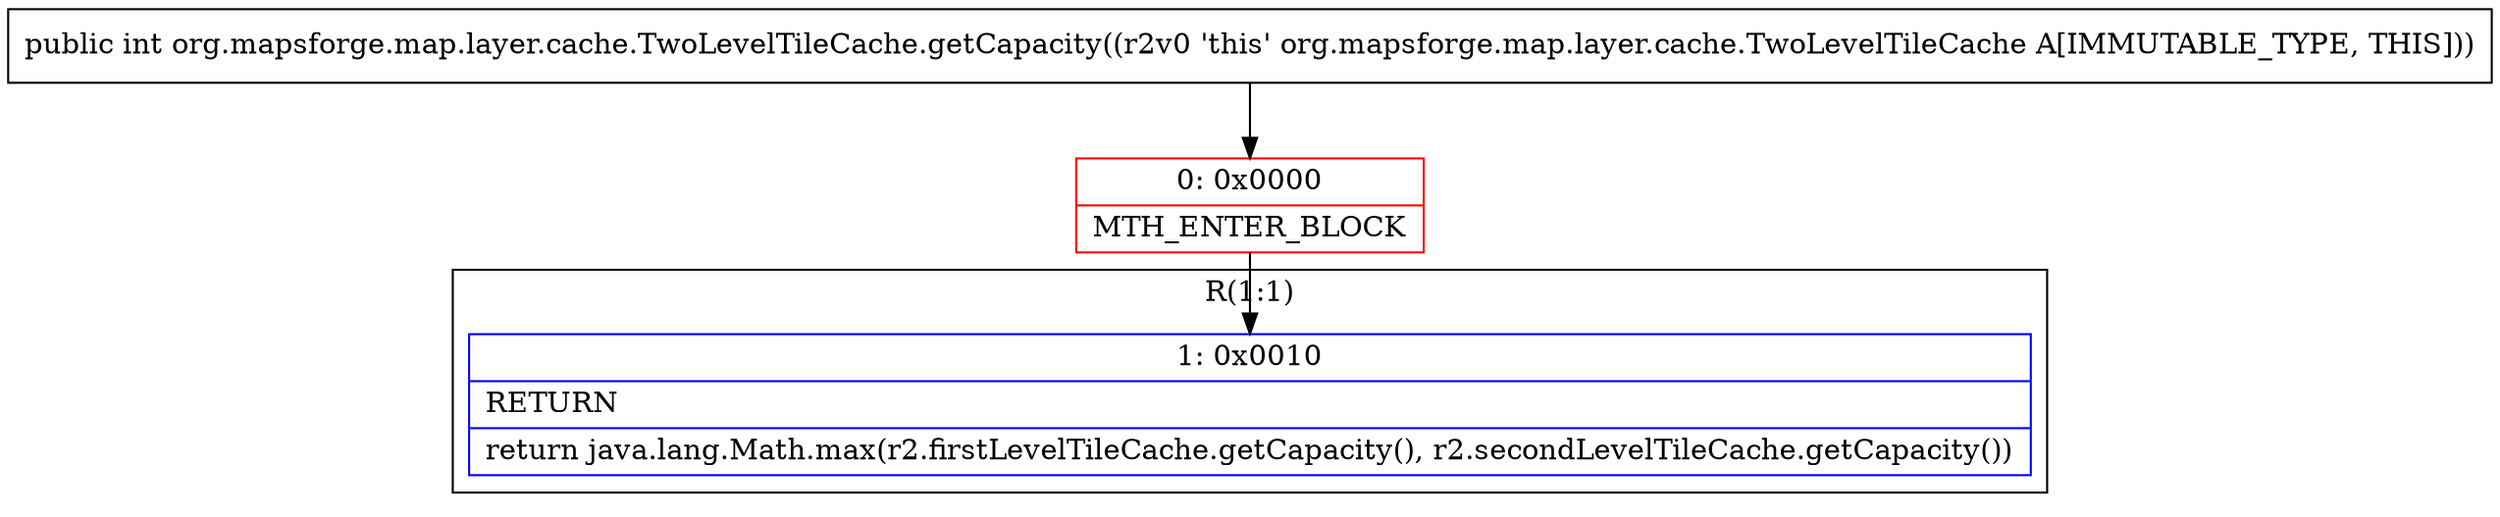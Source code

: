 digraph "CFG fororg.mapsforge.map.layer.cache.TwoLevelTileCache.getCapacity()I" {
subgraph cluster_Region_1506961432 {
label = "R(1:1)";
node [shape=record,color=blue];
Node_1 [shape=record,label="{1\:\ 0x0010|RETURN\l|return java.lang.Math.max(r2.firstLevelTileCache.getCapacity(), r2.secondLevelTileCache.getCapacity())\l}"];
}
Node_0 [shape=record,color=red,label="{0\:\ 0x0000|MTH_ENTER_BLOCK\l}"];
MethodNode[shape=record,label="{public int org.mapsforge.map.layer.cache.TwoLevelTileCache.getCapacity((r2v0 'this' org.mapsforge.map.layer.cache.TwoLevelTileCache A[IMMUTABLE_TYPE, THIS])) }"];
MethodNode -> Node_0;
Node_0 -> Node_1;
}

